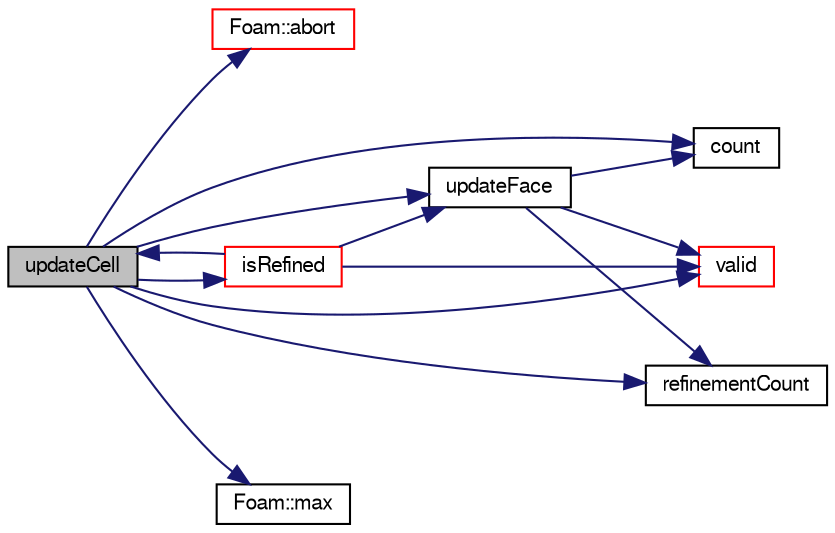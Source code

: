 digraph "updateCell"
{
  bgcolor="transparent";
  edge [fontname="FreeSans",fontsize="10",labelfontname="FreeSans",labelfontsize="10"];
  node [fontname="FreeSans",fontsize="10",shape=record];
  rankdir="LR";
  Node464 [label="updateCell",height=0.2,width=0.4,color="black", fillcolor="grey75", style="filled", fontcolor="black"];
  Node464 -> Node465 [color="midnightblue",fontsize="10",style="solid",fontname="FreeSans"];
  Node465 [label="Foam::abort",height=0.2,width=0.4,color="red",URL="$a21124.html#a447107a607d03e417307c203fa5fb44b"];
  Node464 -> Node508 [color="midnightblue",fontsize="10",style="solid",fontname="FreeSans"];
  Node508 [label="count",height=0.2,width=0.4,color="black",URL="$a21682.html#a4a16b1dc7b90b6c93b996d7a6be2120d"];
  Node464 -> Node509 [color="midnightblue",fontsize="10",style="solid",fontname="FreeSans"];
  Node509 [label="isRefined",height=0.2,width=0.4,color="red",URL="$a21682.html#a2611eb831da5cadaed273f981cfd226c"];
  Node509 -> Node464 [color="midnightblue",fontsize="10",style="solid",fontname="FreeSans"];
  Node509 -> Node518 [color="midnightblue",fontsize="10",style="solid",fontname="FreeSans"];
  Node518 [label="updateFace",height=0.2,width=0.4,color="black",URL="$a21682.html#a98757cb1277a9166cd8d419a245fb1b6",tooltip="Influence of neighbouring cell. "];
  Node518 -> Node519 [color="midnightblue",fontsize="10",style="solid",fontname="FreeSans"];
  Node519 [label="valid",height=0.2,width=0.4,color="red",URL="$a21682.html#aa4ad85c1548bba1f67ef9566c82f7baa",tooltip="Check whether origin has been changed at all or. "];
  Node518 -> Node513 [color="midnightblue",fontsize="10",style="solid",fontname="FreeSans"];
  Node513 [label="refinementCount",height=0.2,width=0.4,color="black",URL="$a21682.html#a8f2e46be91b3ad951ef86c6bd61c0ee5"];
  Node518 -> Node508 [color="midnightblue",fontsize="10",style="solid",fontname="FreeSans"];
  Node509 -> Node519 [color="midnightblue",fontsize="10",style="solid",fontname="FreeSans"];
  Node464 -> Node520 [color="midnightblue",fontsize="10",style="solid",fontname="FreeSans"];
  Node520 [label="Foam::max",height=0.2,width=0.4,color="black",URL="$a21124.html#ac993e906cf2774ae77e666bc24e81733"];
  Node464 -> Node513 [color="midnightblue",fontsize="10",style="solid",fontname="FreeSans"];
  Node464 -> Node518 [color="midnightblue",fontsize="10",style="solid",fontname="FreeSans"];
  Node464 -> Node519 [color="midnightblue",fontsize="10",style="solid",fontname="FreeSans"];
}
